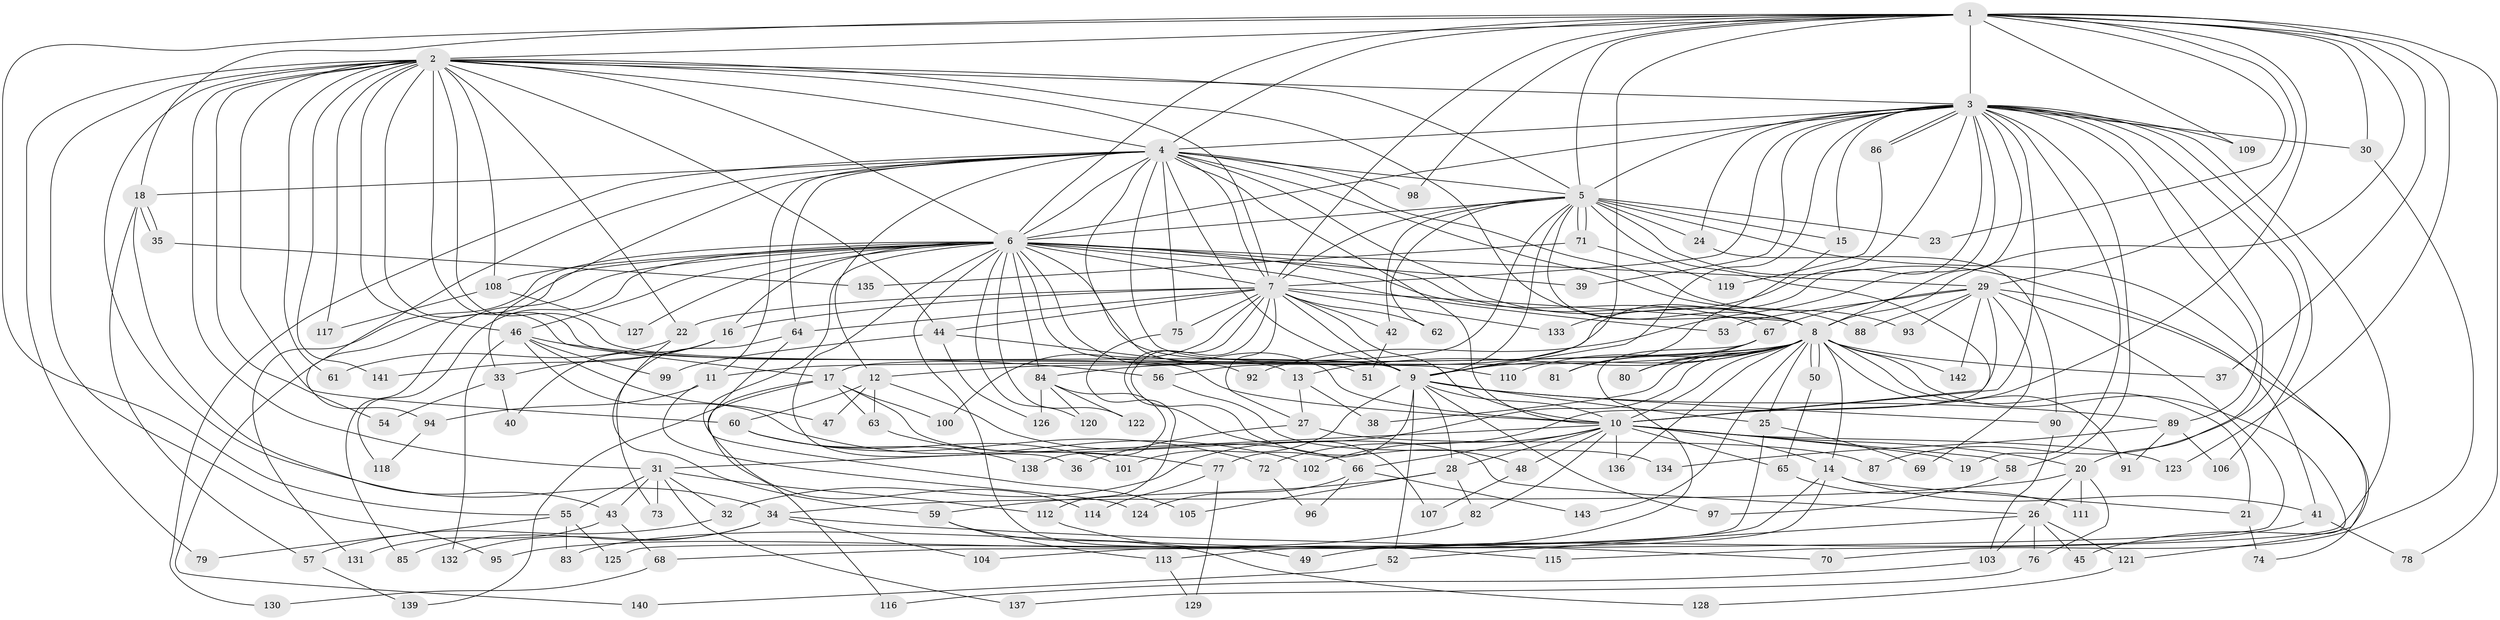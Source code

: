 // coarse degree distribution, {12: 0.028169014084507043, 33: 0.014084507042253521, 18: 0.014084507042253521, 42: 0.014084507042253521, 15: 0.014084507042253521, 4: 0.15492957746478872, 3: 0.2112676056338028, 5: 0.09859154929577464, 2: 0.3380281690140845, 6: 0.04225352112676056, 7: 0.014084507042253521, 9: 0.014084507042253521, 8: 0.014084507042253521, 1: 0.028169014084507043}
// Generated by graph-tools (version 1.1) at 2025/17/03/04/25 18:17:34]
// undirected, 143 vertices, 311 edges
graph export_dot {
graph [start="1"]
  node [color=gray90,style=filled];
  1;
  2;
  3;
  4;
  5;
  6;
  7;
  8;
  9;
  10;
  11;
  12;
  13;
  14;
  15;
  16;
  17;
  18;
  19;
  20;
  21;
  22;
  23;
  24;
  25;
  26;
  27;
  28;
  29;
  30;
  31;
  32;
  33;
  34;
  35;
  36;
  37;
  38;
  39;
  40;
  41;
  42;
  43;
  44;
  45;
  46;
  47;
  48;
  49;
  50;
  51;
  52;
  53;
  54;
  55;
  56;
  57;
  58;
  59;
  60;
  61;
  62;
  63;
  64;
  65;
  66;
  67;
  68;
  69;
  70;
  71;
  72;
  73;
  74;
  75;
  76;
  77;
  78;
  79;
  80;
  81;
  82;
  83;
  84;
  85;
  86;
  87;
  88;
  89;
  90;
  91;
  92;
  93;
  94;
  95;
  96;
  97;
  98;
  99;
  100;
  101;
  102;
  103;
  104;
  105;
  106;
  107;
  108;
  109;
  110;
  111;
  112;
  113;
  114;
  115;
  116;
  117;
  118;
  119;
  120;
  121;
  122;
  123;
  124;
  125;
  126;
  127;
  128;
  129;
  130;
  131;
  132;
  133;
  134;
  135;
  136;
  137;
  138;
  139;
  140;
  141;
  142;
  143;
  1 -- 2;
  1 -- 3;
  1 -- 4;
  1 -- 5;
  1 -- 6;
  1 -- 7;
  1 -- 8;
  1 -- 9;
  1 -- 10;
  1 -- 18;
  1 -- 23;
  1 -- 29;
  1 -- 30;
  1 -- 37;
  1 -- 55;
  1 -- 78;
  1 -- 98;
  1 -- 109;
  1 -- 123;
  2 -- 3;
  2 -- 4;
  2 -- 5;
  2 -- 6;
  2 -- 7;
  2 -- 8;
  2 -- 9;
  2 -- 10;
  2 -- 17;
  2 -- 22;
  2 -- 31;
  2 -- 34;
  2 -- 44;
  2 -- 46;
  2 -- 54;
  2 -- 60;
  2 -- 61;
  2 -- 79;
  2 -- 95;
  2 -- 108;
  2 -- 117;
  2 -- 141;
  3 -- 4;
  3 -- 5;
  3 -- 6;
  3 -- 7;
  3 -- 8;
  3 -- 9;
  3 -- 10;
  3 -- 15;
  3 -- 19;
  3 -- 20;
  3 -- 24;
  3 -- 30;
  3 -- 39;
  3 -- 56;
  3 -- 58;
  3 -- 86;
  3 -- 86;
  3 -- 87;
  3 -- 89;
  3 -- 92;
  3 -- 106;
  3 -- 109;
  3 -- 115;
  3 -- 133;
  4 -- 5;
  4 -- 6;
  4 -- 7;
  4 -- 8;
  4 -- 9;
  4 -- 10;
  4 -- 11;
  4 -- 12;
  4 -- 18;
  4 -- 33;
  4 -- 51;
  4 -- 64;
  4 -- 75;
  4 -- 88;
  4 -- 93;
  4 -- 94;
  4 -- 98;
  4 -- 110;
  4 -- 130;
  5 -- 6;
  5 -- 7;
  5 -- 8;
  5 -- 9;
  5 -- 10;
  5 -- 15;
  5 -- 17;
  5 -- 23;
  5 -- 24;
  5 -- 41;
  5 -- 42;
  5 -- 62;
  5 -- 71;
  5 -- 71;
  5 -- 121;
  6 -- 7;
  6 -- 8;
  6 -- 9;
  6 -- 10;
  6 -- 13;
  6 -- 16;
  6 -- 29;
  6 -- 36;
  6 -- 39;
  6 -- 46;
  6 -- 49;
  6 -- 53;
  6 -- 67;
  6 -- 84;
  6 -- 85;
  6 -- 108;
  6 -- 114;
  6 -- 118;
  6 -- 120;
  6 -- 122;
  6 -- 127;
  6 -- 131;
  6 -- 140;
  7 -- 8;
  7 -- 9;
  7 -- 10;
  7 -- 16;
  7 -- 22;
  7 -- 27;
  7 -- 42;
  7 -- 44;
  7 -- 48;
  7 -- 62;
  7 -- 64;
  7 -- 75;
  7 -- 100;
  7 -- 107;
  7 -- 133;
  8 -- 9;
  8 -- 10;
  8 -- 11;
  8 -- 12;
  8 -- 13;
  8 -- 14;
  8 -- 21;
  8 -- 25;
  8 -- 32;
  8 -- 37;
  8 -- 38;
  8 -- 45;
  8 -- 50;
  8 -- 50;
  8 -- 80;
  8 -- 84;
  8 -- 91;
  8 -- 110;
  8 -- 136;
  8 -- 142;
  8 -- 143;
  9 -- 10;
  9 -- 25;
  9 -- 28;
  9 -- 52;
  9 -- 77;
  9 -- 89;
  9 -- 90;
  9 -- 97;
  9 -- 101;
  10 -- 14;
  10 -- 19;
  10 -- 20;
  10 -- 28;
  10 -- 31;
  10 -- 48;
  10 -- 58;
  10 -- 65;
  10 -- 66;
  10 -- 82;
  10 -- 102;
  10 -- 123;
  10 -- 136;
  11 -- 94;
  11 -- 124;
  12 -- 47;
  12 -- 60;
  12 -- 63;
  12 -- 66;
  13 -- 27;
  13 -- 38;
  14 -- 21;
  14 -- 41;
  14 -- 104;
  14 -- 113;
  15 -- 81;
  16 -- 33;
  16 -- 40;
  16 -- 141;
  17 -- 26;
  17 -- 63;
  17 -- 100;
  17 -- 116;
  17 -- 139;
  18 -- 35;
  18 -- 35;
  18 -- 43;
  18 -- 57;
  20 -- 26;
  20 -- 34;
  20 -- 76;
  20 -- 111;
  21 -- 74;
  22 -- 59;
  22 -- 61;
  24 -- 90;
  25 -- 69;
  25 -- 125;
  26 -- 45;
  26 -- 52;
  26 -- 76;
  26 -- 103;
  26 -- 121;
  27 -- 36;
  27 -- 87;
  28 -- 59;
  28 -- 82;
  28 -- 105;
  29 -- 53;
  29 -- 67;
  29 -- 68;
  29 -- 69;
  29 -- 72;
  29 -- 74;
  29 -- 88;
  29 -- 93;
  29 -- 142;
  30 -- 70;
  31 -- 32;
  31 -- 43;
  31 -- 55;
  31 -- 73;
  31 -- 112;
  31 -- 137;
  32 -- 57;
  33 -- 40;
  33 -- 54;
  34 -- 70;
  34 -- 85;
  34 -- 104;
  34 -- 132;
  35 -- 135;
  41 -- 49;
  41 -- 78;
  42 -- 51;
  43 -- 68;
  43 -- 131;
  44 -- 92;
  44 -- 99;
  44 -- 126;
  46 -- 47;
  46 -- 56;
  46 -- 99;
  46 -- 102;
  46 -- 132;
  48 -- 107;
  50 -- 65;
  52 -- 140;
  55 -- 79;
  55 -- 83;
  55 -- 125;
  56 -- 134;
  57 -- 139;
  58 -- 97;
  59 -- 113;
  59 -- 128;
  60 -- 72;
  60 -- 101;
  60 -- 138;
  63 -- 77;
  64 -- 73;
  64 -- 105;
  65 -- 111;
  66 -- 96;
  66 -- 124;
  66 -- 143;
  67 -- 80;
  67 -- 81;
  67 -- 83;
  68 -- 130;
  71 -- 119;
  71 -- 135;
  72 -- 96;
  75 -- 112;
  76 -- 137;
  77 -- 114;
  77 -- 129;
  82 -- 95;
  84 -- 120;
  84 -- 122;
  84 -- 126;
  84 -- 138;
  86 -- 119;
  89 -- 91;
  89 -- 106;
  89 -- 134;
  90 -- 103;
  94 -- 118;
  103 -- 116;
  108 -- 117;
  108 -- 127;
  112 -- 115;
  113 -- 129;
  121 -- 128;
}

